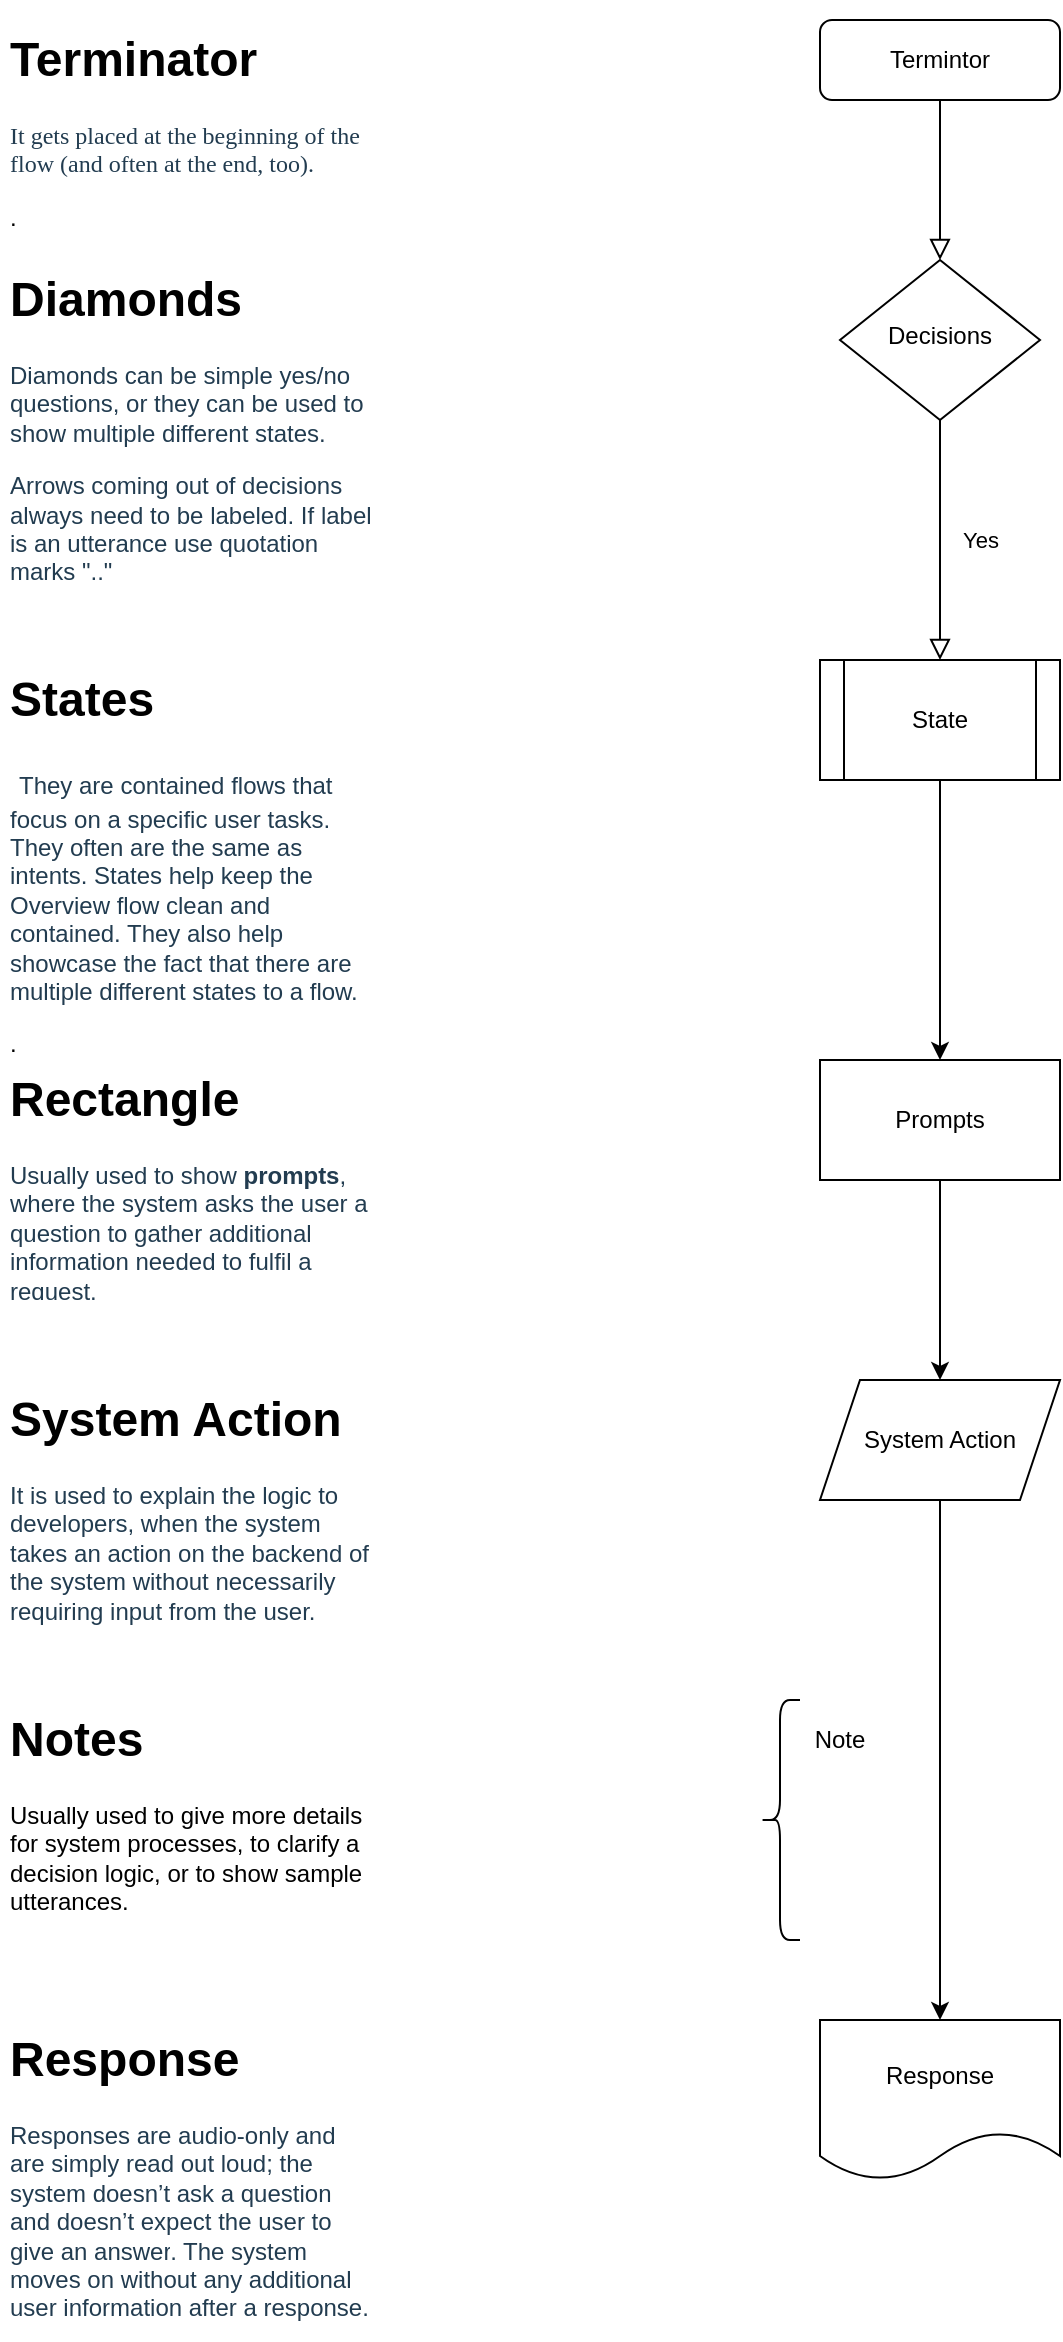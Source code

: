 <mxfile version="14.9.8" type="github">
  <diagram id="C5RBs43oDa-KdzZeNtuy" name="Page-1">
    <mxGraphModel dx="1321" dy="974" grid="1" gridSize="10" guides="1" tooltips="1" connect="1" arrows="1" fold="1" page="1" pageScale="1" pageWidth="827" pageHeight="1169" math="0" shadow="0">
      <root>
        <mxCell id="WIyWlLk6GJQsqaUBKTNV-0" />
        <mxCell id="WIyWlLk6GJQsqaUBKTNV-1" parent="WIyWlLk6GJQsqaUBKTNV-0" />
        <mxCell id="WIyWlLk6GJQsqaUBKTNV-2" value="" style="rounded=0;html=1;jettySize=auto;orthogonalLoop=1;fontSize=11;endArrow=block;endFill=0;endSize=8;strokeWidth=1;shadow=0;labelBackgroundColor=none;edgeStyle=orthogonalEdgeStyle;" parent="WIyWlLk6GJQsqaUBKTNV-1" source="WIyWlLk6GJQsqaUBKTNV-3" target="WIyWlLk6GJQsqaUBKTNV-6" edge="1">
          <mxGeometry relative="1" as="geometry" />
        </mxCell>
        <mxCell id="WIyWlLk6GJQsqaUBKTNV-3" value="Termintor" style="rounded=1;whiteSpace=wrap;html=1;fontSize=12;glass=0;strokeWidth=1;shadow=0;" parent="WIyWlLk6GJQsqaUBKTNV-1" vertex="1">
          <mxGeometry x="410" y="80" width="120" height="40" as="geometry" />
        </mxCell>
        <mxCell id="WIyWlLk6GJQsqaUBKTNV-4" value="Yes" style="rounded=0;html=1;jettySize=auto;orthogonalLoop=1;fontSize=11;endArrow=block;endFill=0;endSize=8;strokeWidth=1;shadow=0;labelBackgroundColor=none;edgeStyle=orthogonalEdgeStyle;" parent="WIyWlLk6GJQsqaUBKTNV-1" source="WIyWlLk6GJQsqaUBKTNV-6" edge="1">
          <mxGeometry y="20" relative="1" as="geometry">
            <mxPoint as="offset" />
            <mxPoint x="470" y="400" as="targetPoint" />
          </mxGeometry>
        </mxCell>
        <mxCell id="WIyWlLk6GJQsqaUBKTNV-6" value="Decisions" style="rhombus;whiteSpace=wrap;html=1;shadow=0;fontFamily=Helvetica;fontSize=12;align=center;strokeWidth=1;spacing=6;spacingTop=-4;" parent="WIyWlLk6GJQsqaUBKTNV-1" vertex="1">
          <mxGeometry x="420" y="200" width="100" height="80" as="geometry" />
        </mxCell>
        <mxCell id="ASxkf-wgXfqjvneMbAA9-0" value="&lt;h1&gt;Terminator&lt;/h1&gt;&lt;font style=&quot;font-size: 12px&quot;&gt;&lt;span style=&quot;color: rgb(34 , 60 , 80) ; font-family: &amp;#34;tradegothicnextw01-ligh 693250&amp;#34; ; background-color: rgb(255 , 255 , 255)&quot;&gt;It gets placed at the beginning of the flow (and often at the end, too)&lt;/span&gt;&lt;span style=&quot;color: rgb(34 , 60 , 80) ; font-family: &amp;#34;tradegothicnextw01-ligh 693250&amp;#34; ; background-color: rgb(255 , 255 , 255)&quot;&gt;.&lt;/span&gt;&lt;/font&gt;&lt;p&gt;.&lt;/p&gt;" style="text;html=1;strokeColor=none;fillColor=none;spacing=5;spacingTop=-20;whiteSpace=wrap;overflow=hidden;rounded=0;" vertex="1" parent="WIyWlLk6GJQsqaUBKTNV-1">
          <mxGeometry y="80" width="190" height="120" as="geometry" />
        </mxCell>
        <mxCell id="ASxkf-wgXfqjvneMbAA9-1" value="&lt;h1&gt;Diamonds&lt;/h1&gt;&lt;p&gt;&lt;span style=&quot;color: rgb(34 , 60 , 80) ; background-color: rgb(255 , 255 , 255)&quot;&gt;&lt;font style=&quot;font-size: 12px&quot;&gt;Diamonds can be simple yes/no questions, or they can be used to show multiple different states.&lt;/font&gt;&lt;/span&gt;&lt;br&gt;&lt;/p&gt;&lt;p&gt;&lt;span style=&quot;color: rgb(34 , 60 , 80) ; background-color: rgb(255 , 255 , 255)&quot;&gt;&lt;font style=&quot;font-size: 12px&quot;&gt;Arrows coming out of decisions always need to be labeled. If label is an utterance use quotation marks &quot;..&quot;&lt;/font&gt;&lt;/span&gt;&lt;/p&gt;" style="text;html=1;strokeColor=none;fillColor=none;spacing=5;spacingTop=-20;whiteSpace=wrap;overflow=hidden;rounded=0;" vertex="1" parent="WIyWlLk6GJQsqaUBKTNV-1">
          <mxGeometry y="200" width="190" height="180" as="geometry" />
        </mxCell>
        <mxCell id="ASxkf-wgXfqjvneMbAA9-4" style="edgeStyle=orthogonalEdgeStyle;rounded=0;orthogonalLoop=1;jettySize=auto;html=1;exitX=0.5;exitY=1;exitDx=0;exitDy=0;" edge="1" parent="WIyWlLk6GJQsqaUBKTNV-1" source="ASxkf-wgXfqjvneMbAA9-2">
          <mxGeometry relative="1" as="geometry">
            <mxPoint x="470" y="600" as="targetPoint" />
          </mxGeometry>
        </mxCell>
        <mxCell id="ASxkf-wgXfqjvneMbAA9-2" value="State" style="shape=process;whiteSpace=wrap;html=1;backgroundOutline=1;" vertex="1" parent="WIyWlLk6GJQsqaUBKTNV-1">
          <mxGeometry x="410" y="400" width="120" height="60" as="geometry" />
        </mxCell>
        <mxCell id="ASxkf-wgXfqjvneMbAA9-3" value="&lt;h1&gt;States&lt;/h1&gt;&lt;span style=&quot;color: rgb(34 , 60 , 80) ; font-family: &amp;#34;tradegothicnextw01-ligh 693250&amp;#34; ; font-size: 18px ; background-color: rgb(255 , 255 , 255)&quot;&gt;&amp;nbsp;&lt;/span&gt;&lt;span style=&quot;color: rgb(34 , 60 , 80) ; background-color: rgb(255 , 255 , 255)&quot;&gt;&lt;font style=&quot;font-size: 12px&quot;&gt;They are contained flows that focus on a specific user tasks. They often are the same as intents.&amp;nbsp;&lt;/font&gt;&lt;/span&gt;&lt;span style=&quot;color: rgb(34 , 60 , 80) ; background-color: rgb(255 , 255 , 255)&quot;&gt;&lt;font style=&quot;font-size: 12px&quot;&gt;States help keep the Overview flow clean and contained. They also help showcase the fact that there are multiple different states to a flow.&amp;nbsp;&lt;/font&gt;&lt;/span&gt;&lt;p&gt;.&lt;/p&gt;" style="text;html=1;strokeColor=none;fillColor=none;spacing=5;spacingTop=-20;whiteSpace=wrap;overflow=hidden;rounded=0;" vertex="1" parent="WIyWlLk6GJQsqaUBKTNV-1">
          <mxGeometry y="400" width="190" height="200" as="geometry" />
        </mxCell>
        <mxCell id="ASxkf-wgXfqjvneMbAA9-11" value="" style="edgeStyle=orthogonalEdgeStyle;rounded=0;orthogonalLoop=1;jettySize=auto;html=1;" edge="1" parent="WIyWlLk6GJQsqaUBKTNV-1" source="ASxkf-wgXfqjvneMbAA9-5" target="ASxkf-wgXfqjvneMbAA9-7">
          <mxGeometry relative="1" as="geometry" />
        </mxCell>
        <mxCell id="ASxkf-wgXfqjvneMbAA9-5" value="Prompts" style="rounded=0;whiteSpace=wrap;html=1;" vertex="1" parent="WIyWlLk6GJQsqaUBKTNV-1">
          <mxGeometry x="410" y="600" width="120" height="60" as="geometry" />
        </mxCell>
        <mxCell id="ASxkf-wgXfqjvneMbAA9-6" value="&lt;h1&gt;Rectangle&lt;/h1&gt;&lt;p&gt;&lt;span style=&quot;color: rgb(34 , 60 , 80) ; background-color: rgb(255 , 255 , 255)&quot;&gt;Usually used to show&amp;nbsp;&lt;/span&gt;&lt;span style=&quot;box-sizing: border-box ; color: rgb(34 , 60 , 80)&quot;&gt;&lt;b&gt;prompts&lt;/b&gt;&lt;/span&gt;&lt;span style=&quot;background-color: rgb(255 , 255 , 255)&quot;&gt;&lt;font color=&quot;#223c50&quot;&gt;, where the system asks the user a question to gather additional information needed to&amp;nbsp;&lt;span&gt;fulfil&lt;/span&gt;&amp;nbsp;a request.&lt;/font&gt;&lt;/span&gt;&lt;br&gt;&lt;/p&gt;" style="text;html=1;strokeColor=none;fillColor=none;spacing=5;spacingTop=-20;whiteSpace=wrap;overflow=hidden;rounded=0;" vertex="1" parent="WIyWlLk6GJQsqaUBKTNV-1">
          <mxGeometry y="600" width="190" height="120" as="geometry" />
        </mxCell>
        <mxCell id="ASxkf-wgXfqjvneMbAA9-19" style="edgeStyle=orthogonalEdgeStyle;rounded=0;orthogonalLoop=1;jettySize=auto;html=1;entryX=0.5;entryY=0;entryDx=0;entryDy=0;" edge="1" parent="WIyWlLk6GJQsqaUBKTNV-1" source="ASxkf-wgXfqjvneMbAA9-7" target="ASxkf-wgXfqjvneMbAA9-17">
          <mxGeometry relative="1" as="geometry">
            <mxPoint x="470" y="1030" as="targetPoint" />
          </mxGeometry>
        </mxCell>
        <mxCell id="ASxkf-wgXfqjvneMbAA9-7" value="System Action" style="shape=parallelogram;perimeter=parallelogramPerimeter;whiteSpace=wrap;html=1;fixedSize=1;" vertex="1" parent="WIyWlLk6GJQsqaUBKTNV-1">
          <mxGeometry x="410" y="760" width="120" height="60" as="geometry" />
        </mxCell>
        <mxCell id="ASxkf-wgXfqjvneMbAA9-10" style="edgeStyle=orthogonalEdgeStyle;rounded=0;orthogonalLoop=1;jettySize=auto;html=1;exitX=0.5;exitY=1;exitDx=0;exitDy=0;" edge="1" parent="WIyWlLk6GJQsqaUBKTNV-1" source="ASxkf-wgXfqjvneMbAA9-7" target="ASxkf-wgXfqjvneMbAA9-7">
          <mxGeometry relative="1" as="geometry" />
        </mxCell>
        <mxCell id="ASxkf-wgXfqjvneMbAA9-12" value="&lt;h1&gt;System Action&lt;/h1&gt;&lt;p&gt;&lt;span style=&quot;color: rgb(34 , 60 , 80) ; background-color: rgb(255 , 255 , 255)&quot;&gt;&lt;font style=&quot;font-size: 12px&quot;&gt;It is used to explain the logic to developers, when the system takes an action on the backend of the system without necessarily requiring input from the user.&lt;/font&gt;&lt;/span&gt;&lt;br&gt;&lt;/p&gt;" style="text;html=1;strokeColor=none;fillColor=none;spacing=5;spacingTop=-20;whiteSpace=wrap;overflow=hidden;rounded=0;" vertex="1" parent="WIyWlLk6GJQsqaUBKTNV-1">
          <mxGeometry y="760" width="190" height="130" as="geometry" />
        </mxCell>
        <mxCell id="ASxkf-wgXfqjvneMbAA9-13" value="" style="shape=curlyBracket;whiteSpace=wrap;html=1;rounded=1;" vertex="1" parent="WIyWlLk6GJQsqaUBKTNV-1">
          <mxGeometry x="380" y="920" width="20" height="120" as="geometry" />
        </mxCell>
        <mxCell id="ASxkf-wgXfqjvneMbAA9-14" value="Note" style="text;html=1;strokeColor=none;fillColor=none;align=center;verticalAlign=middle;whiteSpace=wrap;rounded=0;" vertex="1" parent="WIyWlLk6GJQsqaUBKTNV-1">
          <mxGeometry x="400" y="930" width="40" height="20" as="geometry" />
        </mxCell>
        <mxCell id="ASxkf-wgXfqjvneMbAA9-16" value="&lt;h1&gt;Notes&lt;/h1&gt;&lt;p&gt;Usually used to give more details for system processes, to clarify a decision logic, or to show sample utterances.&lt;/p&gt;" style="text;html=1;strokeColor=none;fillColor=none;spacing=5;spacingTop=-20;whiteSpace=wrap;overflow=hidden;rounded=0;" vertex="1" parent="WIyWlLk6GJQsqaUBKTNV-1">
          <mxGeometry y="920" width="190" height="120" as="geometry" />
        </mxCell>
        <mxCell id="ASxkf-wgXfqjvneMbAA9-17" value="Response" style="shape=document;whiteSpace=wrap;html=1;boundedLbl=1;" vertex="1" parent="WIyWlLk6GJQsqaUBKTNV-1">
          <mxGeometry x="410" y="1080" width="120" height="80" as="geometry" />
        </mxCell>
        <mxCell id="ASxkf-wgXfqjvneMbAA9-20" value="&lt;h1&gt;Response&lt;/h1&gt;&lt;p&gt;&lt;span style=&quot;color: rgb(34 , 60 , 80) ; background-color: rgb(255 , 255 , 255)&quot;&gt;Responses are audio-only and are simply read out loud; the system doesn’t ask a question and doesn’t expect the user to give an answer&lt;/span&gt;&lt;span style=&quot;color: rgb(34 , 60 , 80) ; background-color: rgb(255 , 255 , 255)&quot;&gt;. The system moves on without any additional user information after a response.&lt;/span&gt;&lt;br&gt;&lt;/p&gt;" style="text;html=1;strokeColor=none;fillColor=none;spacing=5;spacingTop=-20;whiteSpace=wrap;overflow=hidden;rounded=0;" vertex="1" parent="WIyWlLk6GJQsqaUBKTNV-1">
          <mxGeometry y="1080" width="190" height="160" as="geometry" />
        </mxCell>
      </root>
    </mxGraphModel>
  </diagram>
</mxfile>
